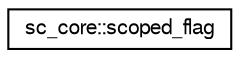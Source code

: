 digraph "Graphical Class Hierarchy"
{
  edge [fontname="FreeSans",fontsize="10",labelfontname="FreeSans",labelfontsize="10"];
  node [fontname="FreeSans",fontsize="10",shape=record];
  rankdir="LR";
  Node0 [label="sc_core::scoped_flag",height=0.2,width=0.4,color="black", fillcolor="white", style="filled",URL="$a01928.html"];
}
